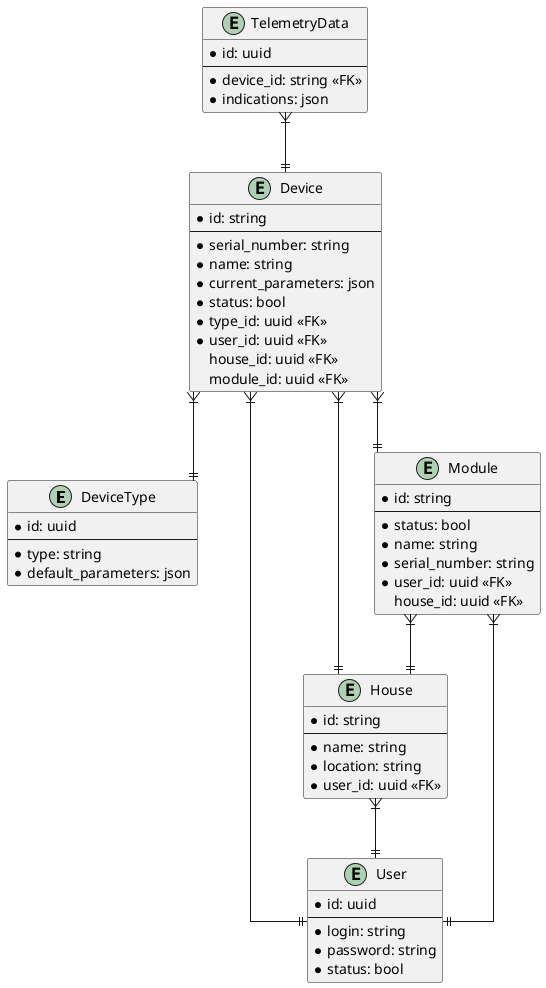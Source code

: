 @startuml
skinparam linetype ortho

entity DeviceType {
    * id: uuid
    --
    * type: string
    * default_parameters: json
}

entity Device {
    * id: string
    --
    * serial_number: string
    * name: string
    * current_parameters: json
    * status: bool
    * type_id: uuid <<FK>>
    * user_id: uuid <<FK>>
    house_id: uuid <<FK>>
    module_id: uuid <<FK>>
}

entity TelemetryData {
    * id: uuid
    --
    * device_id: string <<FK>>
    * indications: json
}

entity User {
    * id: uuid
    --
    * login: string
    * password: string
    * status: bool
}

entity House {
    * id: string
    --
    * name: string
    * location: string
    * user_id: uuid <<FK>>
}

entity Module {
    * id: string
    --
    * status: bool
    * name: string
    * serial_number: string
    * user_id: uuid <<FK>>
    house_id: uuid <<FK>>
}

Device }|--|| DeviceType
TelemetryData }|--|| Device
Device }|--|| House
Device }|--|| Module
Device }|--|| User
House }|--|| User
Module }|--|| User
Module }|--|| House
@enduml
